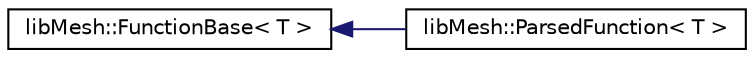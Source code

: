digraph "Graphical Class Hierarchy"
{
  edge [fontname="Helvetica",fontsize="10",labelfontname="Helvetica",labelfontsize="10"];
  node [fontname="Helvetica",fontsize="10",shape=record];
  rankdir="LR";
  Node1 [label="libMesh::FunctionBase\< T \>",height=0.2,width=0.4,color="black", fillcolor="white", style="filled",URL="$classlibMesh_1_1FunctionBase.html"];
  Node1 -> Node2 [dir="back",color="midnightblue",fontsize="10",style="solid",fontname="Helvetica"];
  Node2 [label="libMesh::ParsedFunction\< T \>",height=0.2,width=0.4,color="black", fillcolor="white", style="filled",URL="$classlibMesh_1_1ParsedFunction.html"];
}
